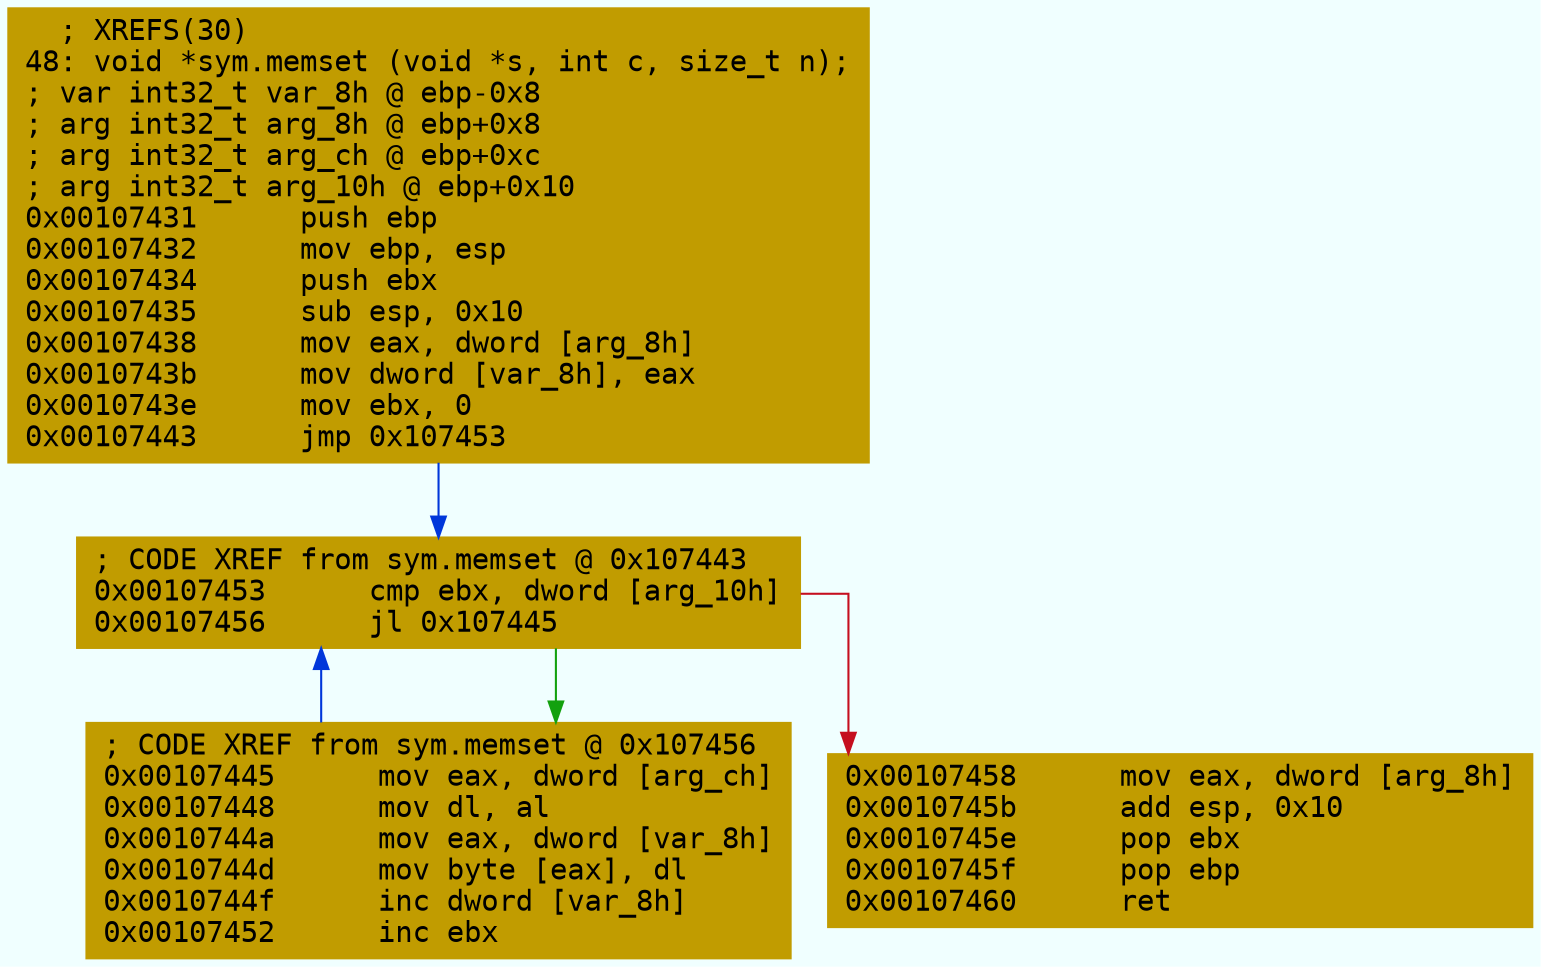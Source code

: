 digraph code {
	graph [bgcolor=azure fontsize=8 fontname="Courier" splines="ortho"];
	node [fillcolor=gray style=filled shape=box];
	edge [arrowhead="normal"];
	"0x00107431" [URL="sym.memset/0x00107431", fillcolor="#c19c00",color="#c19c00", fontname="Courier",label="  ; XREFS(30)\l48: void *sym.memset (void *s, int c, size_t n);\l; var int32_t var_8h @ ebp-0x8\l; arg int32_t arg_8h @ ebp+0x8\l; arg int32_t arg_ch @ ebp+0xc\l; arg int32_t arg_10h @ ebp+0x10\l0x00107431      push ebp\l0x00107432      mov ebp, esp\l0x00107434      push ebx\l0x00107435      sub esp, 0x10\l0x00107438      mov eax, dword [arg_8h]\l0x0010743b      mov dword [var_8h], eax\l0x0010743e      mov ebx, 0\l0x00107443      jmp 0x107453\l"]
	"0x00107445" [URL="sym.memset/0x00107445", fillcolor="#c19c00",color="#c19c00", fontname="Courier",label="; CODE XREF from sym.memset @ 0x107456\l0x00107445      mov eax, dword [arg_ch]\l0x00107448      mov dl, al\l0x0010744a      mov eax, dword [var_8h]\l0x0010744d      mov byte [eax], dl\l0x0010744f      inc dword [var_8h]\l0x00107452      inc ebx\l"]
	"0x00107453" [URL="sym.memset/0x00107453", fillcolor="#c19c00",color="#c19c00", fontname="Courier",label="; CODE XREF from sym.memset @ 0x107443\l0x00107453      cmp ebx, dword [arg_10h]\l0x00107456      jl 0x107445\l"]
	"0x00107458" [URL="sym.memset/0x00107458", fillcolor="#c19c00",color="#c19c00", fontname="Courier",label="0x00107458      mov eax, dword [arg_8h]\l0x0010745b      add esp, 0x10\l0x0010745e      pop ebx\l0x0010745f      pop ebp\l0x00107460      ret\l"]
        "0x00107431" -> "0x00107453" [color="#0037da"];
        "0x00107445" -> "0x00107453" [color="#0037da"];
        "0x00107453" -> "0x00107445" [color="#13a10e"];
        "0x00107453" -> "0x00107458" [color="#c50f1f"];
}
